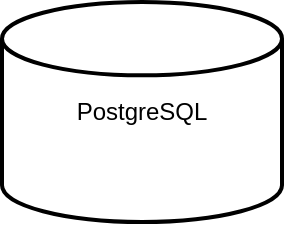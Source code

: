 <mxfile version="24.7.14">
  <diagram name="Page-1" id="avLllQ8TfvQK6QZWN9e0">
    <mxGraphModel dx="1575" dy="1183" grid="1" gridSize="10" guides="1" tooltips="1" connect="1" arrows="1" fold="1" page="1" pageScale="1" pageWidth="850" pageHeight="1100" math="0" shadow="0">
      <root>
        <mxCell id="0" />
        <mxCell id="1" parent="0" />
        <mxCell id="96OnCysgnm1QU07OWwqa-1" value="PostgreSQL" style="strokeWidth=2;html=1;shape=mxgraph.flowchart.database;whiteSpace=wrap;" vertex="1" parent="1">
          <mxGeometry x="660" y="300" width="140" height="110" as="geometry" />
        </mxCell>
      </root>
    </mxGraphModel>
  </diagram>
</mxfile>
